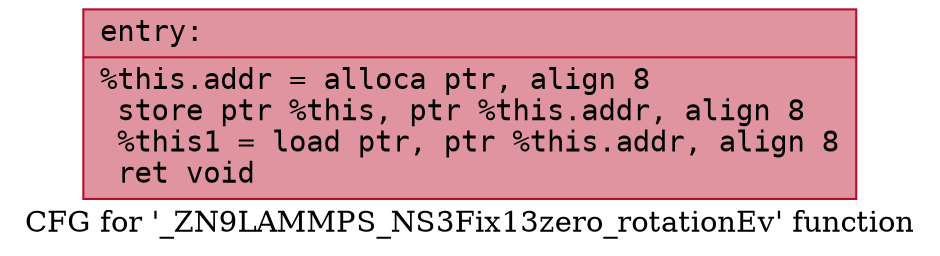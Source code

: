 digraph "CFG for '_ZN9LAMMPS_NS3Fix13zero_rotationEv' function" {
	label="CFG for '_ZN9LAMMPS_NS3Fix13zero_rotationEv' function";

	Node0x560f40db8b60 [shape=record,color="#b70d28ff", style=filled, fillcolor="#b70d2870" fontname="Courier",label="{entry:\l|  %this.addr = alloca ptr, align 8\l  store ptr %this, ptr %this.addr, align 8\l  %this1 = load ptr, ptr %this.addr, align 8\l  ret void\l}"];
}

